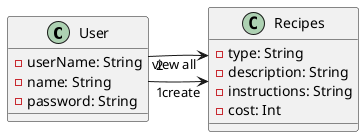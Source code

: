 @startuml
left to right direction

class User {
    -userName: String
    -name: String
    -password: String
}

class Recipes {
    -type: String
    -description: String
    -instructions: String
    -cost: Int
}

User "1" --> "create" Recipes
User "2" --> "view all " Recipes


@enduml
